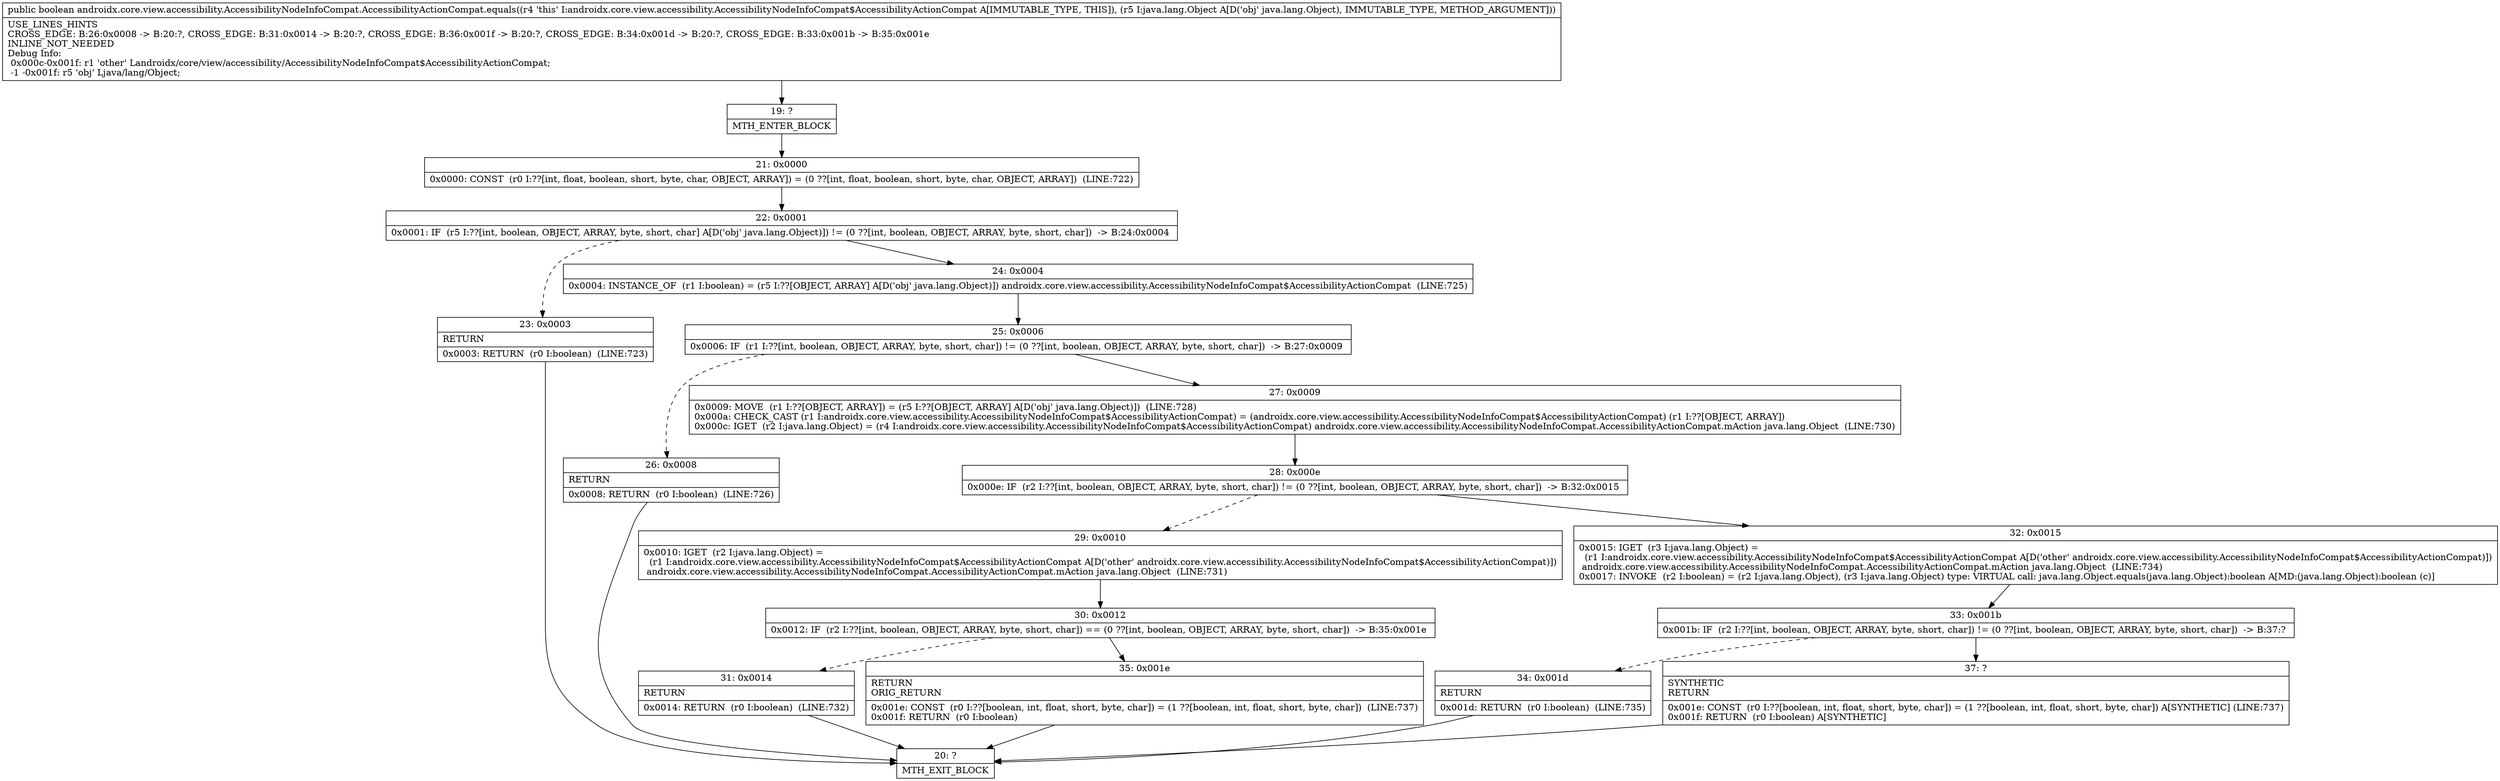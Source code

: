digraph "CFG forandroidx.core.view.accessibility.AccessibilityNodeInfoCompat.AccessibilityActionCompat.equals(Ljava\/lang\/Object;)Z" {
Node_19 [shape=record,label="{19\:\ ?|MTH_ENTER_BLOCK\l}"];
Node_21 [shape=record,label="{21\:\ 0x0000|0x0000: CONST  (r0 I:??[int, float, boolean, short, byte, char, OBJECT, ARRAY]) = (0 ??[int, float, boolean, short, byte, char, OBJECT, ARRAY])  (LINE:722)\l}"];
Node_22 [shape=record,label="{22\:\ 0x0001|0x0001: IF  (r5 I:??[int, boolean, OBJECT, ARRAY, byte, short, char] A[D('obj' java.lang.Object)]) != (0 ??[int, boolean, OBJECT, ARRAY, byte, short, char])  \-\> B:24:0x0004 \l}"];
Node_23 [shape=record,label="{23\:\ 0x0003|RETURN\l|0x0003: RETURN  (r0 I:boolean)  (LINE:723)\l}"];
Node_20 [shape=record,label="{20\:\ ?|MTH_EXIT_BLOCK\l}"];
Node_24 [shape=record,label="{24\:\ 0x0004|0x0004: INSTANCE_OF  (r1 I:boolean) = (r5 I:??[OBJECT, ARRAY] A[D('obj' java.lang.Object)]) androidx.core.view.accessibility.AccessibilityNodeInfoCompat$AccessibilityActionCompat  (LINE:725)\l}"];
Node_25 [shape=record,label="{25\:\ 0x0006|0x0006: IF  (r1 I:??[int, boolean, OBJECT, ARRAY, byte, short, char]) != (0 ??[int, boolean, OBJECT, ARRAY, byte, short, char])  \-\> B:27:0x0009 \l}"];
Node_26 [shape=record,label="{26\:\ 0x0008|RETURN\l|0x0008: RETURN  (r0 I:boolean)  (LINE:726)\l}"];
Node_27 [shape=record,label="{27\:\ 0x0009|0x0009: MOVE  (r1 I:??[OBJECT, ARRAY]) = (r5 I:??[OBJECT, ARRAY] A[D('obj' java.lang.Object)])  (LINE:728)\l0x000a: CHECK_CAST (r1 I:androidx.core.view.accessibility.AccessibilityNodeInfoCompat$AccessibilityActionCompat) = (androidx.core.view.accessibility.AccessibilityNodeInfoCompat$AccessibilityActionCompat) (r1 I:??[OBJECT, ARRAY]) \l0x000c: IGET  (r2 I:java.lang.Object) = (r4 I:androidx.core.view.accessibility.AccessibilityNodeInfoCompat$AccessibilityActionCompat) androidx.core.view.accessibility.AccessibilityNodeInfoCompat.AccessibilityActionCompat.mAction java.lang.Object  (LINE:730)\l}"];
Node_28 [shape=record,label="{28\:\ 0x000e|0x000e: IF  (r2 I:??[int, boolean, OBJECT, ARRAY, byte, short, char]) != (0 ??[int, boolean, OBJECT, ARRAY, byte, short, char])  \-\> B:32:0x0015 \l}"];
Node_29 [shape=record,label="{29\:\ 0x0010|0x0010: IGET  (r2 I:java.lang.Object) = \l  (r1 I:androidx.core.view.accessibility.AccessibilityNodeInfoCompat$AccessibilityActionCompat A[D('other' androidx.core.view.accessibility.AccessibilityNodeInfoCompat$AccessibilityActionCompat)])\l androidx.core.view.accessibility.AccessibilityNodeInfoCompat.AccessibilityActionCompat.mAction java.lang.Object  (LINE:731)\l}"];
Node_30 [shape=record,label="{30\:\ 0x0012|0x0012: IF  (r2 I:??[int, boolean, OBJECT, ARRAY, byte, short, char]) == (0 ??[int, boolean, OBJECT, ARRAY, byte, short, char])  \-\> B:35:0x001e \l}"];
Node_31 [shape=record,label="{31\:\ 0x0014|RETURN\l|0x0014: RETURN  (r0 I:boolean)  (LINE:732)\l}"];
Node_35 [shape=record,label="{35\:\ 0x001e|RETURN\lORIG_RETURN\l|0x001e: CONST  (r0 I:??[boolean, int, float, short, byte, char]) = (1 ??[boolean, int, float, short, byte, char])  (LINE:737)\l0x001f: RETURN  (r0 I:boolean) \l}"];
Node_32 [shape=record,label="{32\:\ 0x0015|0x0015: IGET  (r3 I:java.lang.Object) = \l  (r1 I:androidx.core.view.accessibility.AccessibilityNodeInfoCompat$AccessibilityActionCompat A[D('other' androidx.core.view.accessibility.AccessibilityNodeInfoCompat$AccessibilityActionCompat)])\l androidx.core.view.accessibility.AccessibilityNodeInfoCompat.AccessibilityActionCompat.mAction java.lang.Object  (LINE:734)\l0x0017: INVOKE  (r2 I:boolean) = (r2 I:java.lang.Object), (r3 I:java.lang.Object) type: VIRTUAL call: java.lang.Object.equals(java.lang.Object):boolean A[MD:(java.lang.Object):boolean (c)]\l}"];
Node_33 [shape=record,label="{33\:\ 0x001b|0x001b: IF  (r2 I:??[int, boolean, OBJECT, ARRAY, byte, short, char]) != (0 ??[int, boolean, OBJECT, ARRAY, byte, short, char])  \-\> B:37:? \l}"];
Node_34 [shape=record,label="{34\:\ 0x001d|RETURN\l|0x001d: RETURN  (r0 I:boolean)  (LINE:735)\l}"];
Node_37 [shape=record,label="{37\:\ ?|SYNTHETIC\lRETURN\l|0x001e: CONST  (r0 I:??[boolean, int, float, short, byte, char]) = (1 ??[boolean, int, float, short, byte, char]) A[SYNTHETIC] (LINE:737)\l0x001f: RETURN  (r0 I:boolean) A[SYNTHETIC]\l}"];
MethodNode[shape=record,label="{public boolean androidx.core.view.accessibility.AccessibilityNodeInfoCompat.AccessibilityActionCompat.equals((r4 'this' I:androidx.core.view.accessibility.AccessibilityNodeInfoCompat$AccessibilityActionCompat A[IMMUTABLE_TYPE, THIS]), (r5 I:java.lang.Object A[D('obj' java.lang.Object), IMMUTABLE_TYPE, METHOD_ARGUMENT]))  | USE_LINES_HINTS\lCROSS_EDGE: B:26:0x0008 \-\> B:20:?, CROSS_EDGE: B:31:0x0014 \-\> B:20:?, CROSS_EDGE: B:36:0x001f \-\> B:20:?, CROSS_EDGE: B:34:0x001d \-\> B:20:?, CROSS_EDGE: B:33:0x001b \-\> B:35:0x001e\lINLINE_NOT_NEEDED\lDebug Info:\l  0x000c\-0x001f: r1 'other' Landroidx\/core\/view\/accessibility\/AccessibilityNodeInfoCompat$AccessibilityActionCompat;\l  \-1 \-0x001f: r5 'obj' Ljava\/lang\/Object;\l}"];
MethodNode -> Node_19;Node_19 -> Node_21;
Node_21 -> Node_22;
Node_22 -> Node_23[style=dashed];
Node_22 -> Node_24;
Node_23 -> Node_20;
Node_24 -> Node_25;
Node_25 -> Node_26[style=dashed];
Node_25 -> Node_27;
Node_26 -> Node_20;
Node_27 -> Node_28;
Node_28 -> Node_29[style=dashed];
Node_28 -> Node_32;
Node_29 -> Node_30;
Node_30 -> Node_31[style=dashed];
Node_30 -> Node_35;
Node_31 -> Node_20;
Node_35 -> Node_20;
Node_32 -> Node_33;
Node_33 -> Node_34[style=dashed];
Node_33 -> Node_37;
Node_34 -> Node_20;
Node_37 -> Node_20;
}

